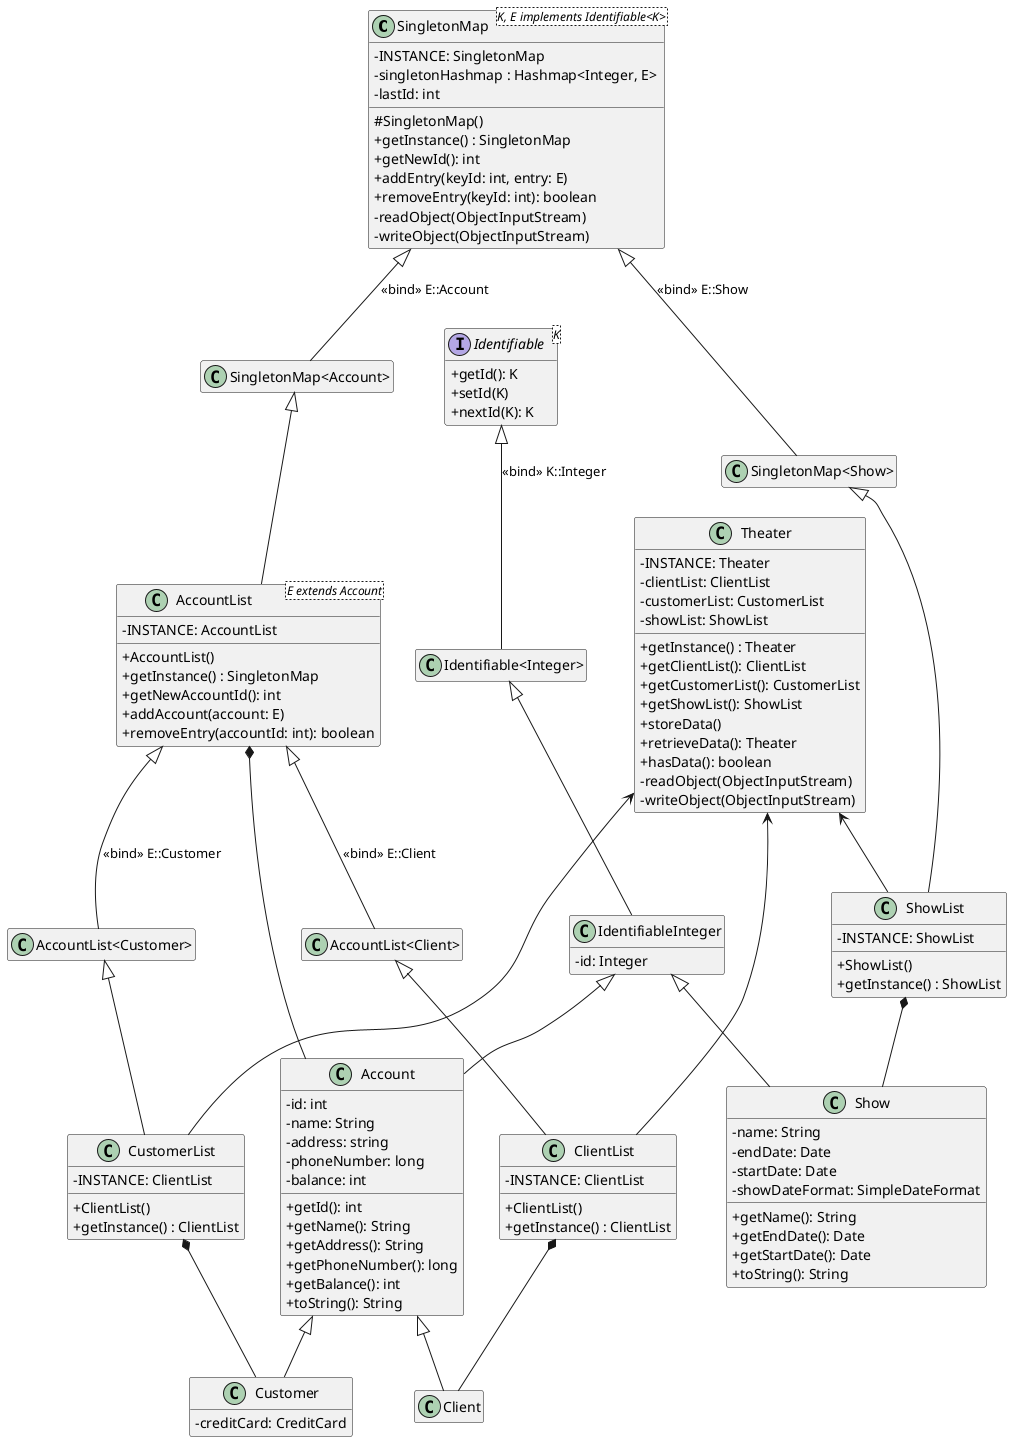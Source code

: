 @startuml

skinparam classAttributeIconSize 0
hide empty members

class SingletonMap<K, E implements Identifiable<K>> {
    -INSTANCE: SingletonMap
    -singletonHashmap : Hashmap<Integer, E>
    -lastId: int
    #SingletonMap()
    +getInstance() : SingletonMap
    +getNewId(): int
    +addEntry(keyId: int, entry: E)
    +removeEntry(keyId: int): boolean
    -readObject(ObjectInputStream)
    -writeObject(ObjectInputStream)
}

class AccountList<E extends Account> {
    -INSTANCE: AccountList
    +AccountList()
    +getInstance() : SingletonMap
    +getNewAccountId(): int
    +addAccount(account: E)
    +removeEntry(accountId: int): boolean
}

class ClientList {
    -INSTANCE: ClientList
    +ClientList()
    +getInstance() : ClientList
}

class CustomerList {
    -INSTANCE: ClientList
    +ClientList()
    +getInstance() : ClientList
}

class ShowList {
    -INSTANCE: ShowList
    +ShowList()
    +getInstance() : ShowList
}

interface Identifiable<K> {
    +getId(): K
    +setId(K)
    +nextId(K): K
}

class IdentifiableInteger {
    -id: Integer
}

class Account {
    -id: int
    -name: String
    -address: string
    -phoneNumber: long
    -balance: int
    +getId(): int
    +getName(): String
    +getAddress(): String
    +getPhoneNumber(): long
    +getBalance(): int
    +toString(): String
}

class Customer {
    -creditCard: CreditCard
}

class Show {
    -name: String
    -endDate: Date
    -startDate: Date
    -showDateFormat: SimpleDateFormat
    +getName(): String
    +getEndDate(): Date
    +getStartDate(): Date
    +toString(): String
}

class Theater {
    -INSTANCE: Theater
    -clientList: ClientList
    -customerList: CustomerList
    -showList: ShowList
    +getInstance() : Theater
    +getClientList(): ClientList
    +getCustomerList(): CustomerList
    +getShowList(): ShowList
    +storeData()
    +retrieveData(): Theater
    +hasData(): boolean
    -readObject(ObjectInputStream)
    -writeObject(ObjectInputStream)
}

Theater <-- "ClientList"
Theater <-- "CustomerList"
Theater <-- "ShowList"

"Identifiable" <|-- "Identifiable<Integer>" : "«bind» K::Integer"
"Identifiable<Integer>" <|-- "IdentifiableInteger"
SingletonMap <|-- "SingletonMap<Account>" : "«bind» E::Account"
SingletonMap <|-- "SingletonMap<Show>" : "«bind» E::Show"
"SingletonMap<Account>" <|-- AccountList
"SingletonMap<Show>" <|-- ShowList
AccountList <|-- "AccountList<Client>" : "«bind» E::Client"
AccountList <|-- "AccountList<Customer>" : "«bind» E::Customer"
"AccountList<Client>" <|-- ClientList
"AccountList<Customer>" <|-- CustomerList

IdentifiableInteger <|-- Account
IdentifiableInteger <|-- Show

Account <|-- Client
Account <|-- Customer

AccountList *-- Account
ClientList *-- Client
CustomerList *-- Customer
ShowList *-- Show

@enduml
